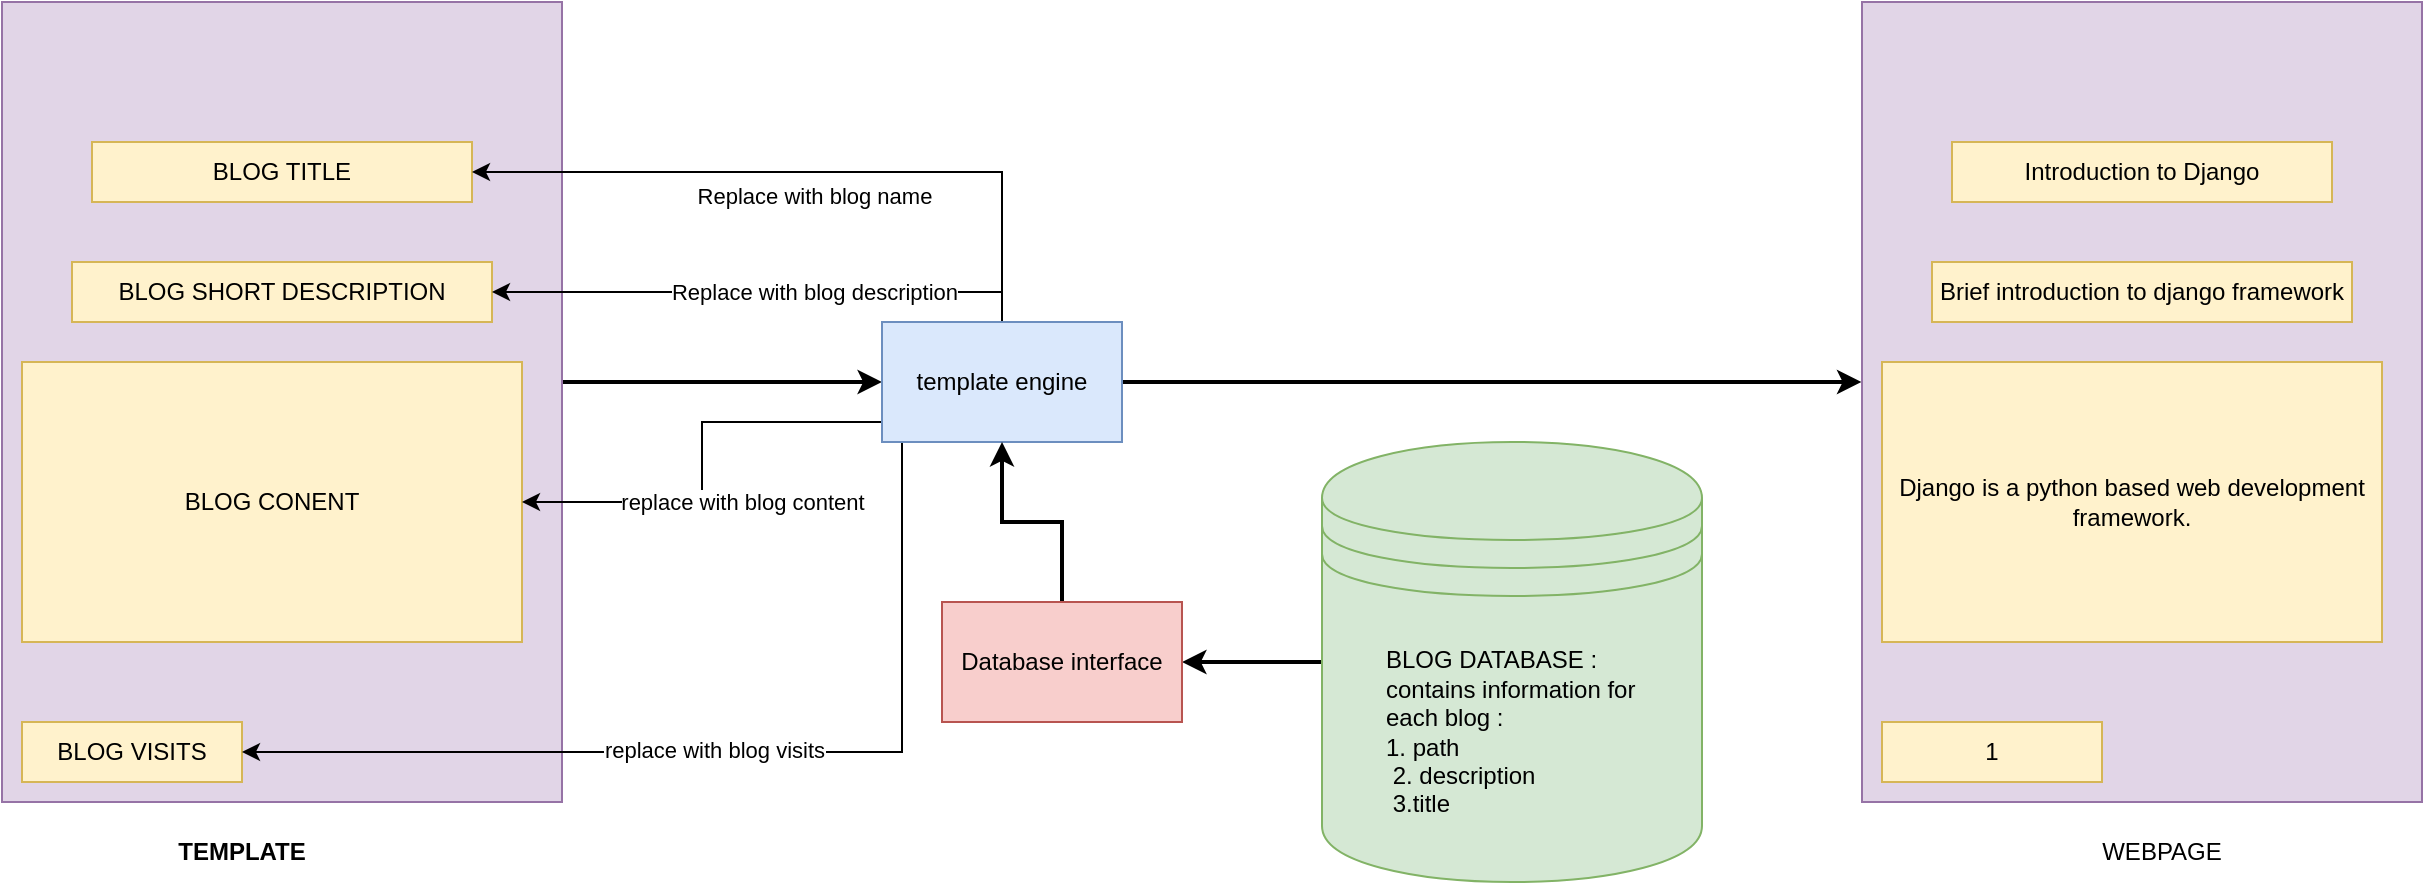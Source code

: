 <mxfile version="20.2.3" type="device"><diagram id="Na4kGId-wR6n4KSSPPq5" name="Page-1"><mxGraphModel dx="1246" dy="653" grid="1" gridSize="10" guides="1" tooltips="1" connect="1" arrows="1" fold="1" page="1" pageScale="1" pageWidth="850" pageHeight="1100" math="0" shadow="0"><root><mxCell id="0"/><mxCell id="1" parent="0"/><mxCell id="MXxCidYBTiWM0Tk3iNt5-23" style="edgeStyle=orthogonalEdgeStyle;rounded=0;orthogonalLoop=1;jettySize=auto;html=1;entryX=0;entryY=0.5;entryDx=0;entryDy=0;strokeWidth=2;" edge="1" parent="1" source="MXxCidYBTiWM0Tk3iNt5-1" target="MXxCidYBTiWM0Tk3iNt5-7"><mxGeometry relative="1" as="geometry"><Array as="points"><mxPoint x="360" y="270"/><mxPoint x="360" y="270"/></Array></mxGeometry></mxCell><mxCell id="MXxCidYBTiWM0Tk3iNt5-1" value="" style="rounded=0;whiteSpace=wrap;html=1;fillColor=#e1d5e7;strokeColor=#9673a6;" vertex="1" parent="1"><mxGeometry x="40" y="80" width="280" height="400" as="geometry"/></mxCell><mxCell id="MXxCidYBTiWM0Tk3iNt5-2" value="BLOG TITLE" style="rounded=0;whiteSpace=wrap;html=1;fillColor=#fff2cc;strokeColor=#d6b656;" vertex="1" parent="1"><mxGeometry x="85" y="150" width="190" height="30" as="geometry"/></mxCell><mxCell id="MXxCidYBTiWM0Tk3iNt5-3" value="BLOG SHORT DESCRIPTION" style="rounded=0;whiteSpace=wrap;html=1;fillColor=#fff2cc;strokeColor=#d6b656;" vertex="1" parent="1"><mxGeometry x="75" y="210" width="210" height="30" as="geometry"/></mxCell><mxCell id="MXxCidYBTiWM0Tk3iNt5-4" value="BLOG CONENT" style="rounded=0;whiteSpace=wrap;html=1;fillColor=#fff2cc;strokeColor=#d6b656;" vertex="1" parent="1"><mxGeometry x="50" y="260" width="250" height="140" as="geometry"/></mxCell><mxCell id="MXxCidYBTiWM0Tk3iNt5-5" value="BLOG VISITS" style="rounded=0;whiteSpace=wrap;html=1;fillColor=#fff2cc;strokeColor=#d6b656;" vertex="1" parent="1"><mxGeometry x="50" y="440" width="110" height="30" as="geometry"/></mxCell><mxCell id="MXxCidYBTiWM0Tk3iNt5-6" value="TEMPLATE" style="text;html=1;strokeColor=none;fillColor=none;align=center;verticalAlign=middle;whiteSpace=wrap;rounded=0;fontStyle=1" vertex="1" parent="1"><mxGeometry x="130" y="490" width="60" height="30" as="geometry"/></mxCell><mxCell id="MXxCidYBTiWM0Tk3iNt5-15" style="edgeStyle=orthogonalEdgeStyle;rounded=0;orthogonalLoop=1;jettySize=auto;html=1;entryX=1;entryY=0.5;entryDx=0;entryDy=0;" edge="1" parent="1" source="MXxCidYBTiWM0Tk3iNt5-7" target="MXxCidYBTiWM0Tk3iNt5-2"><mxGeometry relative="1" as="geometry"><Array as="points"><mxPoint x="540" y="165"/></Array></mxGeometry></mxCell><mxCell id="MXxCidYBTiWM0Tk3iNt5-16" value="Replace with blog name" style="edgeLabel;html=1;align=center;verticalAlign=middle;resizable=0;points=[];" vertex="1" connectable="0" parent="MXxCidYBTiWM0Tk3iNt5-15"><mxGeometry x="0.127" y="-1" relative="1" as="geometry"><mxPoint x="22" y="13" as="offset"/></mxGeometry></mxCell><mxCell id="MXxCidYBTiWM0Tk3iNt5-17" style="edgeStyle=orthogonalEdgeStyle;rounded=0;orthogonalLoop=1;jettySize=auto;html=1;entryX=1;entryY=0.5;entryDx=0;entryDy=0;" edge="1" parent="1" source="MXxCidYBTiWM0Tk3iNt5-7" target="MXxCidYBTiWM0Tk3iNt5-3"><mxGeometry relative="1" as="geometry"><Array as="points"><mxPoint x="540" y="225"/></Array></mxGeometry></mxCell><mxCell id="MXxCidYBTiWM0Tk3iNt5-18" value="Replace with blog description" style="edgeLabel;html=1;align=center;verticalAlign=middle;resizable=0;points=[];" vertex="1" connectable="0" parent="MXxCidYBTiWM0Tk3iNt5-17"><mxGeometry x="-0.365" y="-1" relative="1" as="geometry"><mxPoint x="-24" y="1" as="offset"/></mxGeometry></mxCell><mxCell id="MXxCidYBTiWM0Tk3iNt5-19" style="edgeStyle=orthogonalEdgeStyle;rounded=0;orthogonalLoop=1;jettySize=auto;html=1;" edge="1" parent="1" source="MXxCidYBTiWM0Tk3iNt5-7" target="MXxCidYBTiWM0Tk3iNt5-4"><mxGeometry relative="1" as="geometry"><Array as="points"><mxPoint x="390" y="290"/><mxPoint x="390" y="330"/></Array></mxGeometry></mxCell><mxCell id="MXxCidYBTiWM0Tk3iNt5-20" value="replace with blog content" style="edgeLabel;html=1;align=center;verticalAlign=middle;resizable=0;points=[];" vertex="1" connectable="0" parent="MXxCidYBTiWM0Tk3iNt5-19"><mxGeometry x="0.308" relative="1" as="geometry"><mxPoint x="34" as="offset"/></mxGeometry></mxCell><mxCell id="MXxCidYBTiWM0Tk3iNt5-21" style="edgeStyle=orthogonalEdgeStyle;rounded=0;orthogonalLoop=1;jettySize=auto;html=1;entryX=1;entryY=0.5;entryDx=0;entryDy=0;" edge="1" parent="1" source="MXxCidYBTiWM0Tk3iNt5-7" target="MXxCidYBTiWM0Tk3iNt5-5"><mxGeometry relative="1" as="geometry"><Array as="points"><mxPoint x="490" y="455"/></Array></mxGeometry></mxCell><mxCell id="MXxCidYBTiWM0Tk3iNt5-22" value="replace with blog visits" style="edgeLabel;html=1;align=center;verticalAlign=middle;resizable=0;points=[];" vertex="1" connectable="0" parent="MXxCidYBTiWM0Tk3iNt5-21"><mxGeometry x="0.029" y="-1" relative="1" as="geometry"><mxPoint as="offset"/></mxGeometry></mxCell><mxCell id="MXxCidYBTiWM0Tk3iNt5-29" style="edgeStyle=orthogonalEdgeStyle;rounded=0;orthogonalLoop=1;jettySize=auto;html=1;entryX=-0.001;entryY=0.475;entryDx=0;entryDy=0;entryPerimeter=0;strokeWidth=2;" edge="1" parent="1" source="MXxCidYBTiWM0Tk3iNt5-7" target="MXxCidYBTiWM0Tk3iNt5-24"><mxGeometry relative="1" as="geometry"/></mxCell><mxCell id="MXxCidYBTiWM0Tk3iNt5-7" value="template engine" style="rounded=0;whiteSpace=wrap;html=1;fillColor=#dae8fc;strokeColor=#6c8ebf;" vertex="1" parent="1"><mxGeometry x="480" y="240" width="120" height="60" as="geometry"/></mxCell><mxCell id="MXxCidYBTiWM0Tk3iNt5-31" style="edgeStyle=orthogonalEdgeStyle;rounded=0;orthogonalLoop=1;jettySize=auto;html=1;entryX=1;entryY=0.5;entryDx=0;entryDy=0;strokeWidth=2;" edge="1" parent="1" source="MXxCidYBTiWM0Tk3iNt5-8" target="MXxCidYBTiWM0Tk3iNt5-11"><mxGeometry relative="1" as="geometry"/></mxCell><mxCell id="MXxCidYBTiWM0Tk3iNt5-8" value="" style="shape=datastore;whiteSpace=wrap;html=1;fillColor=#d5e8d4;strokeColor=#82b366;" vertex="1" parent="1"><mxGeometry x="700" y="300" width="190" height="220" as="geometry"/></mxCell><mxCell id="MXxCidYBTiWM0Tk3iNt5-9" value="BLOG DATABASE : contains information for each blog : &lt;br&gt;1. path&lt;br&gt;&amp;nbsp;2. description&lt;br&gt;&amp;nbsp;3.title" style="text;html=1;strokeColor=none;fillColor=none;align=left;verticalAlign=middle;whiteSpace=wrap;rounded=0;" vertex="1" parent="1"><mxGeometry x="730" y="390" width="130" height="110" as="geometry"/></mxCell><mxCell id="MXxCidYBTiWM0Tk3iNt5-32" style="edgeStyle=orthogonalEdgeStyle;rounded=0;orthogonalLoop=1;jettySize=auto;html=1;entryX=0.5;entryY=1;entryDx=0;entryDy=0;strokeWidth=2;" edge="1" parent="1" source="MXxCidYBTiWM0Tk3iNt5-11" target="MXxCidYBTiWM0Tk3iNt5-7"><mxGeometry relative="1" as="geometry"/></mxCell><mxCell id="MXxCidYBTiWM0Tk3iNt5-11" value="Database interface" style="rounded=0;whiteSpace=wrap;html=1;fillColor=#f8cecc;strokeColor=#b85450;" vertex="1" parent="1"><mxGeometry x="510" y="380" width="120" height="60" as="geometry"/></mxCell><mxCell id="MXxCidYBTiWM0Tk3iNt5-24" value="" style="rounded=0;whiteSpace=wrap;html=1;fillColor=#e1d5e7;strokeColor=#9673a6;" vertex="1" parent="1"><mxGeometry x="970" y="80" width="280" height="400" as="geometry"/></mxCell><mxCell id="MXxCidYBTiWM0Tk3iNt5-25" value="Introduction to Django" style="rounded=0;whiteSpace=wrap;html=1;fillColor=#fff2cc;strokeColor=#d6b656;" vertex="1" parent="1"><mxGeometry x="1015" y="150" width="190" height="30" as="geometry"/></mxCell><mxCell id="MXxCidYBTiWM0Tk3iNt5-26" value="Brief introduction to django framework" style="rounded=0;whiteSpace=wrap;html=1;fillColor=#fff2cc;strokeColor=#d6b656;" vertex="1" parent="1"><mxGeometry x="1005" y="210" width="210" height="30" as="geometry"/></mxCell><mxCell id="MXxCidYBTiWM0Tk3iNt5-27" value="Django is a python based web development framework." style="rounded=0;whiteSpace=wrap;html=1;fillColor=#fff2cc;strokeColor=#d6b656;" vertex="1" parent="1"><mxGeometry x="980" y="260" width="250" height="140" as="geometry"/></mxCell><mxCell id="MXxCidYBTiWM0Tk3iNt5-28" value="1" style="rounded=0;whiteSpace=wrap;html=1;fillColor=#fff2cc;strokeColor=#d6b656;" vertex="1" parent="1"><mxGeometry x="980" y="440" width="110" height="30" as="geometry"/></mxCell><mxCell id="MXxCidYBTiWM0Tk3iNt5-30" value="WEBPAGE" style="text;html=1;strokeColor=none;fillColor=none;align=center;verticalAlign=middle;whiteSpace=wrap;rounded=0;" vertex="1" parent="1"><mxGeometry x="1090" y="490" width="60" height="30" as="geometry"/></mxCell></root></mxGraphModel></diagram></mxfile>